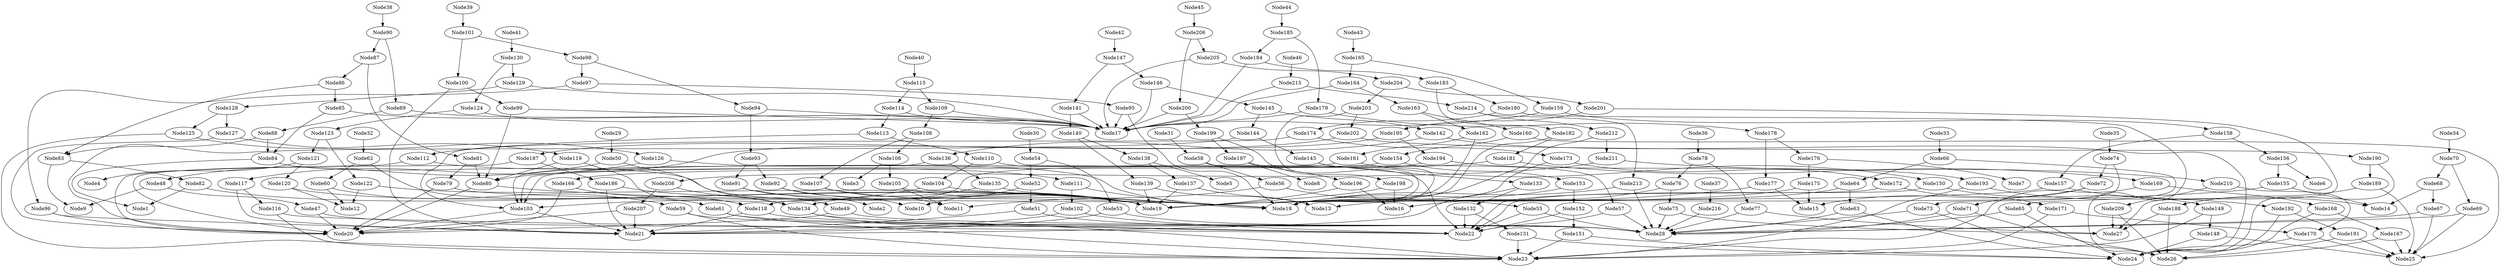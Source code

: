 # Network structure generated by ABC

digraph network {

Node29 -> Node50 [style = solid];
Node30 -> Node54 [style = solid];
Node31 -> Node58 [style = solid];
Node32 -> Node62 [style = solid];
Node33 -> Node66 [style = solid];
Node34 -> Node70 [style = solid];
Node35 -> Node74 [style = solid];
Node36 -> Node78 [style = solid];
Node37 -> Node216 [style = solid];
Node38 -> Node90 [style = solid];
Node39 -> Node101 [style = solid];
Node40 -> Node115 [style = solid];
Node41 -> Node130 [style = solid];
Node42 -> Node147 [style = solid];
Node43 -> Node165 [style = solid];
Node44 -> Node185 [style = solid];
Node45 -> Node206 [style = solid];
Node46 -> Node215 [style = solid];
Node47 -> Node20 [style = solid];
Node47 -> Node28 [style = solid];
Node48 -> Node9 [style = solid];
Node48 -> Node47 [style = solid];
Node49 -> Node20 [style = solid];
Node49 -> Node28 [style = solid];
Node50 -> Node48 [style = solid];
Node50 -> Node49 [style = solid];
Node51 -> Node21 [style = solid];
Node51 -> Node28 [style = solid];
Node52 -> Node10 [style = solid];
Node52 -> Node51 [style = solid];
Node53 -> Node21 [style = solid];
Node53 -> Node28 [style = solid];
Node54 -> Node52 [style = solid];
Node54 -> Node53 [style = solid];
Node55 -> Node22 [style = solid];
Node55 -> Node28 [style = solid];
Node56 -> Node11 [style = solid];
Node56 -> Node55 [style = solid];
Node57 -> Node22 [style = solid];
Node57 -> Node28 [style = solid];
Node58 -> Node56 [style = solid];
Node58 -> Node57 [style = solid];
Node59 -> Node23 [style = solid];
Node59 -> Node28 [style = solid];
Node60 -> Node12 [style = solid];
Node60 -> Node59 [style = solid];
Node61 -> Node23 [style = solid];
Node61 -> Node28 [style = solid];
Node62 -> Node60 [style = solid];
Node62 -> Node61 [style = solid];
Node63 -> Node24 [style = solid];
Node63 -> Node28 [style = solid];
Node64 -> Node13 [style = solid];
Node64 -> Node63 [style = solid];
Node65 -> Node24 [style = solid];
Node65 -> Node28 [style = solid];
Node66 -> Node64 [style = solid];
Node66 -> Node65 [style = solid];
Node67 -> Node25 [style = solid];
Node67 -> Node28 [style = solid];
Node68 -> Node14 [style = solid];
Node68 -> Node67 [style = solid];
Node69 -> Node25 [style = solid];
Node69 -> Node28 [style = solid];
Node70 -> Node68 [style = solid];
Node70 -> Node69 [style = solid];
Node71 -> Node26 [style = solid];
Node71 -> Node28 [style = solid];
Node72 -> Node15 [style = solid];
Node72 -> Node71 [style = solid];
Node73 -> Node26 [style = solid];
Node73 -> Node28 [style = solid];
Node74 -> Node72 [style = solid];
Node74 -> Node73 [style = solid];
Node75 -> Node27 [style = solid];
Node75 -> Node28 [style = solid];
Node76 -> Node16 [style = solid];
Node76 -> Node75 [style = solid];
Node77 -> Node27 [style = solid];
Node77 -> Node28 [style = solid];
Node78 -> Node76 [style = solid];
Node78 -> Node77 [style = solid];
Node79 -> Node18 [style = solid];
Node79 -> Node20 [style = solid];
Node80 -> Node18 [style = solid];
Node80 -> Node20 [style = solid];
Node81 -> Node79 [style = solid];
Node81 -> Node80 [style = solid];
Node82 -> Node1 [style = solid];
Node82 -> Node19 [style = solid];
Node83 -> Node9 [style = solid];
Node83 -> Node82 [style = solid];
Node84 -> Node1 [style = solid];
Node84 -> Node19 [style = solid];
Node85 -> Node17 [style = solid];
Node85 -> Node84 [style = solid];
Node86 -> Node83 [style = solid];
Node86 -> Node85 [style = solid];
Node87 -> Node81 [style = solid];
Node87 -> Node86 [style = solid];
Node88 -> Node83 [style = solid];
Node88 -> Node84 [style = solid];
Node89 -> Node17 [style = solid];
Node89 -> Node88 [style = solid];
Node90 -> Node87 [style = solid];
Node90 -> Node89 [style = solid];
Node91 -> Node2 [style = solid];
Node91 -> Node19 [style = solid];
Node92 -> Node10 [style = solid];
Node92 -> Node19 [style = solid];
Node93 -> Node91 [style = solid];
Node93 -> Node92 [style = solid];
Node94 -> Node17 [style = solid];
Node94 -> Node93 [style = solid];
Node95 -> Node17 [style = solid];
Node95 -> Node18 [style = solid];
Node96 -> Node20 [style = solid];
Node96 -> Node21 [style = solid];
Node97 -> Node95 [style = solid];
Node97 -> Node96 [style = solid];
Node98 -> Node94 [style = solid];
Node98 -> Node97 [style = solid];
Node99 -> Node17 [style = solid];
Node99 -> Node80 [style = solid];
Node100 -> Node21 [style = solid];
Node100 -> Node99 [style = solid];
Node101 -> Node98 [style = solid];
Node101 -> Node100 [style = solid];
Node102 -> Node21 [style = solid];
Node102 -> Node22 [style = solid];
Node103 -> Node20 [style = solid];
Node103 -> Node21 [style = solid];
Node104 -> Node18 [style = solid];
Node104 -> Node103 [style = solid];
Node105 -> Node11 [style = solid];
Node105 -> Node19 [style = solid];
Node106 -> Node3 [style = solid];
Node106 -> Node105 [style = solid];
Node107 -> Node11 [style = solid];
Node107 -> Node19 [style = solid];
Node108 -> Node106 [style = solid];
Node108 -> Node107 [style = solid];
Node109 -> Node17 [style = solid];
Node109 -> Node108 [style = solid];
Node110 -> Node22 [style = solid];
Node110 -> Node104 [style = solid];
Node111 -> Node18 [style = solid];
Node111 -> Node102 [style = solid];
Node112 -> Node20 [style = solid];
Node112 -> Node111 [style = solid];
Node113 -> Node110 [style = solid];
Node113 -> Node112 [style = solid];
Node114 -> Node17 [style = solid];
Node114 -> Node113 [style = solid];
Node115 -> Node109 [style = solid];
Node115 -> Node114 [style = solid];
Node116 -> Node22 [style = solid];
Node116 -> Node23 [style = solid];
Node117 -> Node21 [style = solid];
Node117 -> Node116 [style = solid];
Node118 -> Node21 [style = solid];
Node118 -> Node22 [style = solid];
Node119 -> Node80 [style = solid];
Node119 -> Node118 [style = solid];
Node120 -> Node12 [style = solid];
Node120 -> Node19 [style = solid];
Node121 -> Node4 [style = solid];
Node121 -> Node120 [style = solid];
Node122 -> Node12 [style = solid];
Node122 -> Node19 [style = solid];
Node123 -> Node121 [style = solid];
Node123 -> Node122 [style = solid];
Node124 -> Node17 [style = solid];
Node124 -> Node123 [style = solid];
Node125 -> Node23 [style = solid];
Node125 -> Node119 [style = solid];
Node126 -> Node18 [style = solid];
Node126 -> Node117 [style = solid];
Node127 -> Node20 [style = solid];
Node127 -> Node126 [style = solid];
Node128 -> Node125 [style = solid];
Node128 -> Node127 [style = solid];
Node129 -> Node17 [style = solid];
Node129 -> Node128 [style = solid];
Node130 -> Node124 [style = solid];
Node130 -> Node129 [style = solid];
Node131 -> Node23 [style = solid];
Node131 -> Node24 [style = solid];
Node132 -> Node22 [style = solid];
Node132 -> Node131 [style = solid];
Node133 -> Node21 [style = solid];
Node133 -> Node132 [style = solid];
Node134 -> Node22 [style = solid];
Node134 -> Node23 [style = solid];
Node135 -> Node18 [style = solid];
Node135 -> Node134 [style = solid];
Node136 -> Node103 [style = solid];
Node136 -> Node135 [style = solid];
Node137 -> Node13 [style = solid];
Node137 -> Node19 [style = solid];
Node138 -> Node5 [style = solid];
Node138 -> Node137 [style = solid];
Node139 -> Node13 [style = solid];
Node139 -> Node19 [style = solid];
Node140 -> Node138 [style = solid];
Node140 -> Node139 [style = solid];
Node141 -> Node17 [style = solid];
Node141 -> Node140 [style = solid];
Node142 -> Node24 [style = solid];
Node142 -> Node136 [style = solid];
Node143 -> Node18 [style = solid];
Node143 -> Node133 [style = solid];
Node144 -> Node20 [style = solid];
Node144 -> Node143 [style = solid];
Node145 -> Node142 [style = solid];
Node145 -> Node144 [style = solid];
Node146 -> Node17 [style = solid];
Node146 -> Node145 [style = solid];
Node147 -> Node141 [style = solid];
Node147 -> Node146 [style = solid];
Node148 -> Node24 [style = solid];
Node148 -> Node25 [style = solid];
Node149 -> Node23 [style = solid];
Node149 -> Node148 [style = solid];
Node150 -> Node22 [style = solid];
Node150 -> Node149 [style = solid];
Node151 -> Node23 [style = solid];
Node151 -> Node24 [style = solid];
Node152 -> Node22 [style = solid];
Node152 -> Node151 [style = solid];
Node153 -> Node18 [style = solid];
Node153 -> Node152 [style = solid];
Node154 -> Node103 [style = solid];
Node154 -> Node153 [style = solid];
Node155 -> Node14 [style = solid];
Node155 -> Node19 [style = solid];
Node156 -> Node6 [style = solid];
Node156 -> Node155 [style = solid];
Node157 -> Node14 [style = solid];
Node157 -> Node19 [style = solid];
Node158 -> Node156 [style = solid];
Node158 -> Node157 [style = solid];
Node159 -> Node17 [style = solid];
Node159 -> Node158 [style = solid];
Node160 -> Node25 [style = solid];
Node160 -> Node154 [style = solid];
Node161 -> Node103 [style = solid];
Node161 -> Node150 [style = solid];
Node162 -> Node18 [style = solid];
Node162 -> Node161 [style = solid];
Node163 -> Node160 [style = solid];
Node163 -> Node162 [style = solid];
Node164 -> Node17 [style = solid];
Node164 -> Node163 [style = solid];
Node165 -> Node159 [style = solid];
Node165 -> Node164 [style = solid];
Node166 -> Node20 [style = solid];
Node166 -> Node118 [style = solid];
Node167 -> Node25 [style = solid];
Node167 -> Node26 [style = solid];
Node168 -> Node24 [style = solid];
Node168 -> Node167 [style = solid];
Node169 -> Node23 [style = solid];
Node169 -> Node168 [style = solid];
Node170 -> Node24 [style = solid];
Node170 -> Node25 [style = solid];
Node171 -> Node23 [style = solid];
Node171 -> Node170 [style = solid];
Node172 -> Node22 [style = solid];
Node172 -> Node171 [style = solid];
Node173 -> Node18 [style = solid];
Node173 -> Node172 [style = solid];
Node174 -> Node103 [style = solid];
Node174 -> Node173 [style = solid];
Node175 -> Node15 [style = solid];
Node175 -> Node19 [style = solid];
Node176 -> Node7 [style = solid];
Node176 -> Node175 [style = solid];
Node177 -> Node15 [style = solid];
Node177 -> Node19 [style = solid];
Node178 -> Node176 [style = solid];
Node178 -> Node177 [style = solid];
Node179 -> Node17 [style = solid];
Node179 -> Node178 [style = solid];
Node180 -> Node26 [style = solid];
Node180 -> Node174 [style = solid];
Node181 -> Node166 [style = solid];
Node181 -> Node169 [style = solid];
Node182 -> Node18 [style = solid];
Node182 -> Node181 [style = solid];
Node183 -> Node180 [style = solid];
Node183 -> Node182 [style = solid];
Node184 -> Node17 [style = solid];
Node184 -> Node183 [style = solid];
Node185 -> Node179 [style = solid];
Node185 -> Node184 [style = solid];
Node186 -> Node21 [style = solid];
Node186 -> Node134 [style = solid];
Node187 -> Node20 [style = solid];
Node187 -> Node186 [style = solid];
Node188 -> Node26 [style = solid];
Node188 -> Node27 [style = solid];
Node189 -> Node25 [style = solid];
Node189 -> Node188 [style = solid];
Node190 -> Node24 [style = solid];
Node190 -> Node189 [style = solid];
Node191 -> Node25 [style = solid];
Node191 -> Node26 [style = solid];
Node192 -> Node24 [style = solid];
Node192 -> Node191 [style = solid];
Node193 -> Node23 [style = solid];
Node193 -> Node192 [style = solid];
Node194 -> Node118 [style = solid];
Node194 -> Node193 [style = solid];
Node195 -> Node80 [style = solid];
Node195 -> Node194 [style = solid];
Node196 -> Node16 [style = solid];
Node196 -> Node19 [style = solid];
Node197 -> Node8 [style = solid];
Node197 -> Node196 [style = solid];
Node198 -> Node16 [style = solid];
Node198 -> Node19 [style = solid];
Node199 -> Node197 [style = solid];
Node199 -> Node198 [style = solid];
Node200 -> Node17 [style = solid];
Node200 -> Node199 [style = solid];
Node201 -> Node27 [style = solid];
Node201 -> Node195 [style = solid];
Node202 -> Node187 [style = solid];
Node202 -> Node190 [style = solid];
Node203 -> Node18 [style = solid];
Node203 -> Node202 [style = solid];
Node204 -> Node201 [style = solid];
Node204 -> Node203 [style = solid];
Node205 -> Node17 [style = solid];
Node205 -> Node204 [style = solid];
Node206 -> Node200 [style = solid];
Node206 -> Node205 [style = solid];
Node207 -> Node20 [style = solid];
Node207 -> Node21 [style = solid];
Node208 -> Node134 [style = solid];
Node208 -> Node207 [style = solid];
Node209 -> Node26 [style = solid];
Node209 -> Node27 [style = solid];
Node210 -> Node170 [style = solid];
Node210 -> Node209 [style = solid];
Node211 -> Node208 [style = solid];
Node211 -> Node210 [style = solid];
Node212 -> Node18 [style = solid];
Node212 -> Node211 [style = solid];
Node213 -> Node18 [style = solid];
Node213 -> Node28 [style = solid];
Node214 -> Node212 [style = solid];
Node214 -> Node213 [style = solid];
Node215 -> Node17 [style = solid];
Node215 -> Node214 [style = solid];
Node216 -> Node28 [style = solid];
}

